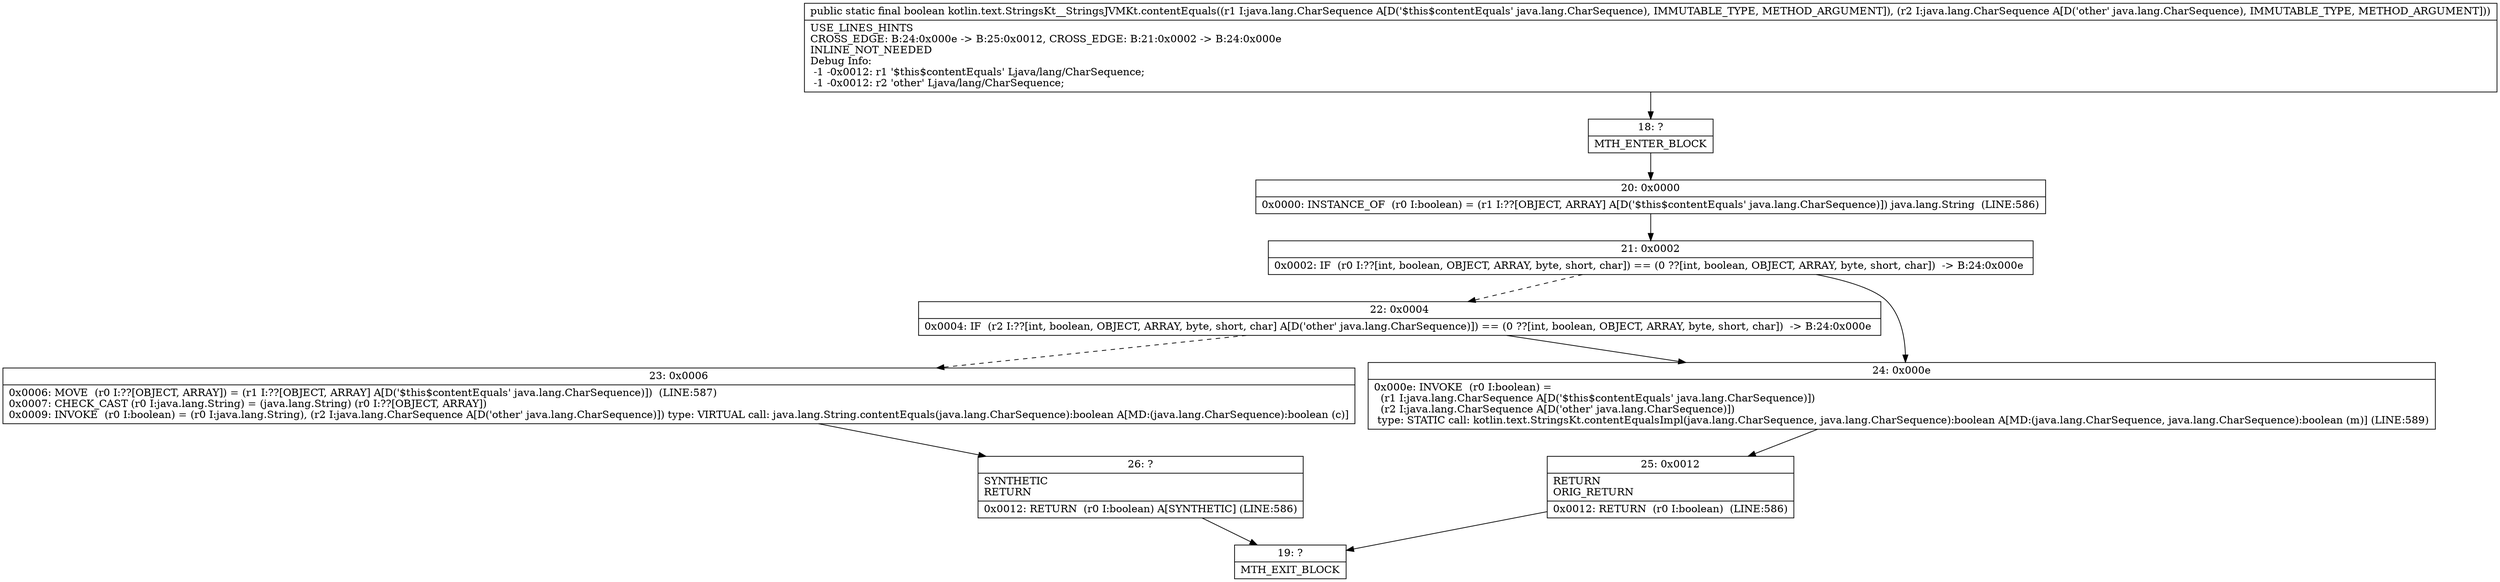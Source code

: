 digraph "CFG forkotlin.text.StringsKt__StringsJVMKt.contentEquals(Ljava\/lang\/CharSequence;Ljava\/lang\/CharSequence;)Z" {
Node_18 [shape=record,label="{18\:\ ?|MTH_ENTER_BLOCK\l}"];
Node_20 [shape=record,label="{20\:\ 0x0000|0x0000: INSTANCE_OF  (r0 I:boolean) = (r1 I:??[OBJECT, ARRAY] A[D('$this$contentEquals' java.lang.CharSequence)]) java.lang.String  (LINE:586)\l}"];
Node_21 [shape=record,label="{21\:\ 0x0002|0x0002: IF  (r0 I:??[int, boolean, OBJECT, ARRAY, byte, short, char]) == (0 ??[int, boolean, OBJECT, ARRAY, byte, short, char])  \-\> B:24:0x000e \l}"];
Node_22 [shape=record,label="{22\:\ 0x0004|0x0004: IF  (r2 I:??[int, boolean, OBJECT, ARRAY, byte, short, char] A[D('other' java.lang.CharSequence)]) == (0 ??[int, boolean, OBJECT, ARRAY, byte, short, char])  \-\> B:24:0x000e \l}"];
Node_23 [shape=record,label="{23\:\ 0x0006|0x0006: MOVE  (r0 I:??[OBJECT, ARRAY]) = (r1 I:??[OBJECT, ARRAY] A[D('$this$contentEquals' java.lang.CharSequence)])  (LINE:587)\l0x0007: CHECK_CAST (r0 I:java.lang.String) = (java.lang.String) (r0 I:??[OBJECT, ARRAY]) \l0x0009: INVOKE  (r0 I:boolean) = (r0 I:java.lang.String), (r2 I:java.lang.CharSequence A[D('other' java.lang.CharSequence)]) type: VIRTUAL call: java.lang.String.contentEquals(java.lang.CharSequence):boolean A[MD:(java.lang.CharSequence):boolean (c)]\l}"];
Node_26 [shape=record,label="{26\:\ ?|SYNTHETIC\lRETURN\l|0x0012: RETURN  (r0 I:boolean) A[SYNTHETIC] (LINE:586)\l}"];
Node_19 [shape=record,label="{19\:\ ?|MTH_EXIT_BLOCK\l}"];
Node_24 [shape=record,label="{24\:\ 0x000e|0x000e: INVOKE  (r0 I:boolean) = \l  (r1 I:java.lang.CharSequence A[D('$this$contentEquals' java.lang.CharSequence)])\l  (r2 I:java.lang.CharSequence A[D('other' java.lang.CharSequence)])\l type: STATIC call: kotlin.text.StringsKt.contentEqualsImpl(java.lang.CharSequence, java.lang.CharSequence):boolean A[MD:(java.lang.CharSequence, java.lang.CharSequence):boolean (m)] (LINE:589)\l}"];
Node_25 [shape=record,label="{25\:\ 0x0012|RETURN\lORIG_RETURN\l|0x0012: RETURN  (r0 I:boolean)  (LINE:586)\l}"];
MethodNode[shape=record,label="{public static final boolean kotlin.text.StringsKt__StringsJVMKt.contentEquals((r1 I:java.lang.CharSequence A[D('$this$contentEquals' java.lang.CharSequence), IMMUTABLE_TYPE, METHOD_ARGUMENT]), (r2 I:java.lang.CharSequence A[D('other' java.lang.CharSequence), IMMUTABLE_TYPE, METHOD_ARGUMENT]))  | USE_LINES_HINTS\lCROSS_EDGE: B:24:0x000e \-\> B:25:0x0012, CROSS_EDGE: B:21:0x0002 \-\> B:24:0x000e\lINLINE_NOT_NEEDED\lDebug Info:\l  \-1 \-0x0012: r1 '$this$contentEquals' Ljava\/lang\/CharSequence;\l  \-1 \-0x0012: r2 'other' Ljava\/lang\/CharSequence;\l}"];
MethodNode -> Node_18;Node_18 -> Node_20;
Node_20 -> Node_21;
Node_21 -> Node_22[style=dashed];
Node_21 -> Node_24;
Node_22 -> Node_23[style=dashed];
Node_22 -> Node_24;
Node_23 -> Node_26;
Node_26 -> Node_19;
Node_24 -> Node_25;
Node_25 -> Node_19;
}

